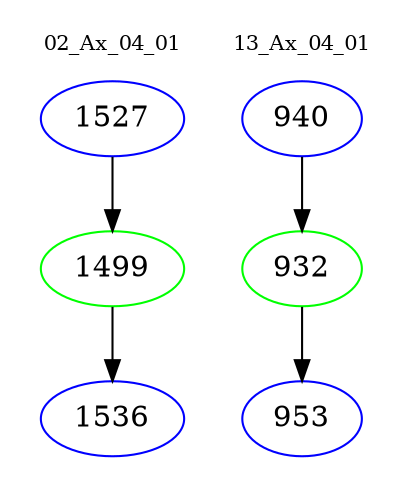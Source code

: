 digraph{
subgraph cluster_0 {
color = white
label = "02_Ax_04_01";
fontsize=10;
T0_1527 [label="1527", color="blue"]
T0_1527 -> T0_1499 [color="black"]
T0_1499 [label="1499", color="green"]
T0_1499 -> T0_1536 [color="black"]
T0_1536 [label="1536", color="blue"]
}
subgraph cluster_1 {
color = white
label = "13_Ax_04_01";
fontsize=10;
T1_940 [label="940", color="blue"]
T1_940 -> T1_932 [color="black"]
T1_932 [label="932", color="green"]
T1_932 -> T1_953 [color="black"]
T1_953 [label="953", color="blue"]
}
}
